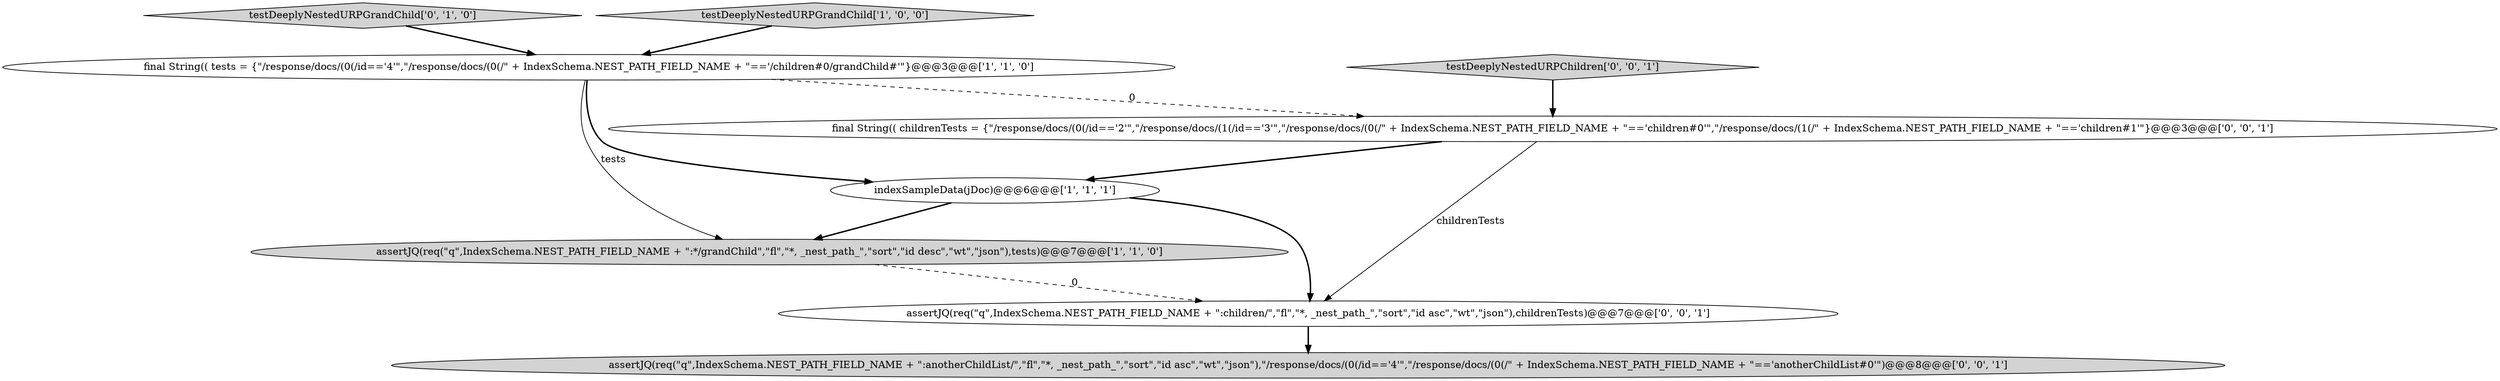 digraph {
1 [style = filled, label = "assertJQ(req(\"q\",IndexSchema.NEST_PATH_FIELD_NAME + \":*/grandChild\",\"fl\",\"*, _nest_path_\",\"sort\",\"id desc\",\"wt\",\"json\"),tests)@@@7@@@['1', '1', '0']", fillcolor = lightgray, shape = ellipse image = "AAA0AAABBB1BBB"];
4 [style = filled, label = "testDeeplyNestedURPGrandChild['0', '1', '0']", fillcolor = lightgray, shape = diamond image = "AAA0AAABBB2BBB"];
3 [style = filled, label = "testDeeplyNestedURPGrandChild['1', '0', '0']", fillcolor = lightgray, shape = diamond image = "AAA0AAABBB1BBB"];
5 [style = filled, label = "assertJQ(req(\"q\",IndexSchema.NEST_PATH_FIELD_NAME + \":children/\",\"fl\",\"*, _nest_path_\",\"sort\",\"id asc\",\"wt\",\"json\"),childrenTests)@@@7@@@['0', '0', '1']", fillcolor = white, shape = ellipse image = "AAA0AAABBB3BBB"];
7 [style = filled, label = "assertJQ(req(\"q\",IndexSchema.NEST_PATH_FIELD_NAME + \":anotherChildList/\",\"fl\",\"*, _nest_path_\",\"sort\",\"id asc\",\"wt\",\"json\"),\"/response/docs/(0(/id=='4'\",\"/response/docs/(0(/\" + IndexSchema.NEST_PATH_FIELD_NAME + \"=='anotherChildList#0'\")@@@8@@@['0', '0', '1']", fillcolor = lightgray, shape = ellipse image = "AAA0AAABBB3BBB"];
6 [style = filled, label = "testDeeplyNestedURPChildren['0', '0', '1']", fillcolor = lightgray, shape = diamond image = "AAA0AAABBB3BBB"];
8 [style = filled, label = "final String(( childrenTests = {\"/response/docs/(0(/id=='2'\",\"/response/docs/(1(/id=='3'\",\"/response/docs/(0(/\" + IndexSchema.NEST_PATH_FIELD_NAME + \"=='children#0'\",\"/response/docs/(1(/\" + IndexSchema.NEST_PATH_FIELD_NAME + \"=='children#1'\"}@@@3@@@['0', '0', '1']", fillcolor = white, shape = ellipse image = "AAA0AAABBB3BBB"];
2 [style = filled, label = "indexSampleData(jDoc)@@@6@@@['1', '1', '1']", fillcolor = white, shape = ellipse image = "AAA0AAABBB1BBB"];
0 [style = filled, label = "final String(( tests = {\"/response/docs/(0(/id=='4'\",\"/response/docs/(0(/\" + IndexSchema.NEST_PATH_FIELD_NAME + \"=='/children#0/grandChild#'\"}@@@3@@@['1', '1', '0']", fillcolor = white, shape = ellipse image = "AAA0AAABBB1BBB"];
8->5 [style = solid, label="childrenTests"];
8->2 [style = bold, label=""];
1->5 [style = dashed, label="0"];
0->2 [style = bold, label=""];
3->0 [style = bold, label=""];
2->1 [style = bold, label=""];
6->8 [style = bold, label=""];
0->8 [style = dashed, label="0"];
5->7 [style = bold, label=""];
4->0 [style = bold, label=""];
0->1 [style = solid, label="tests"];
2->5 [style = bold, label=""];
}
